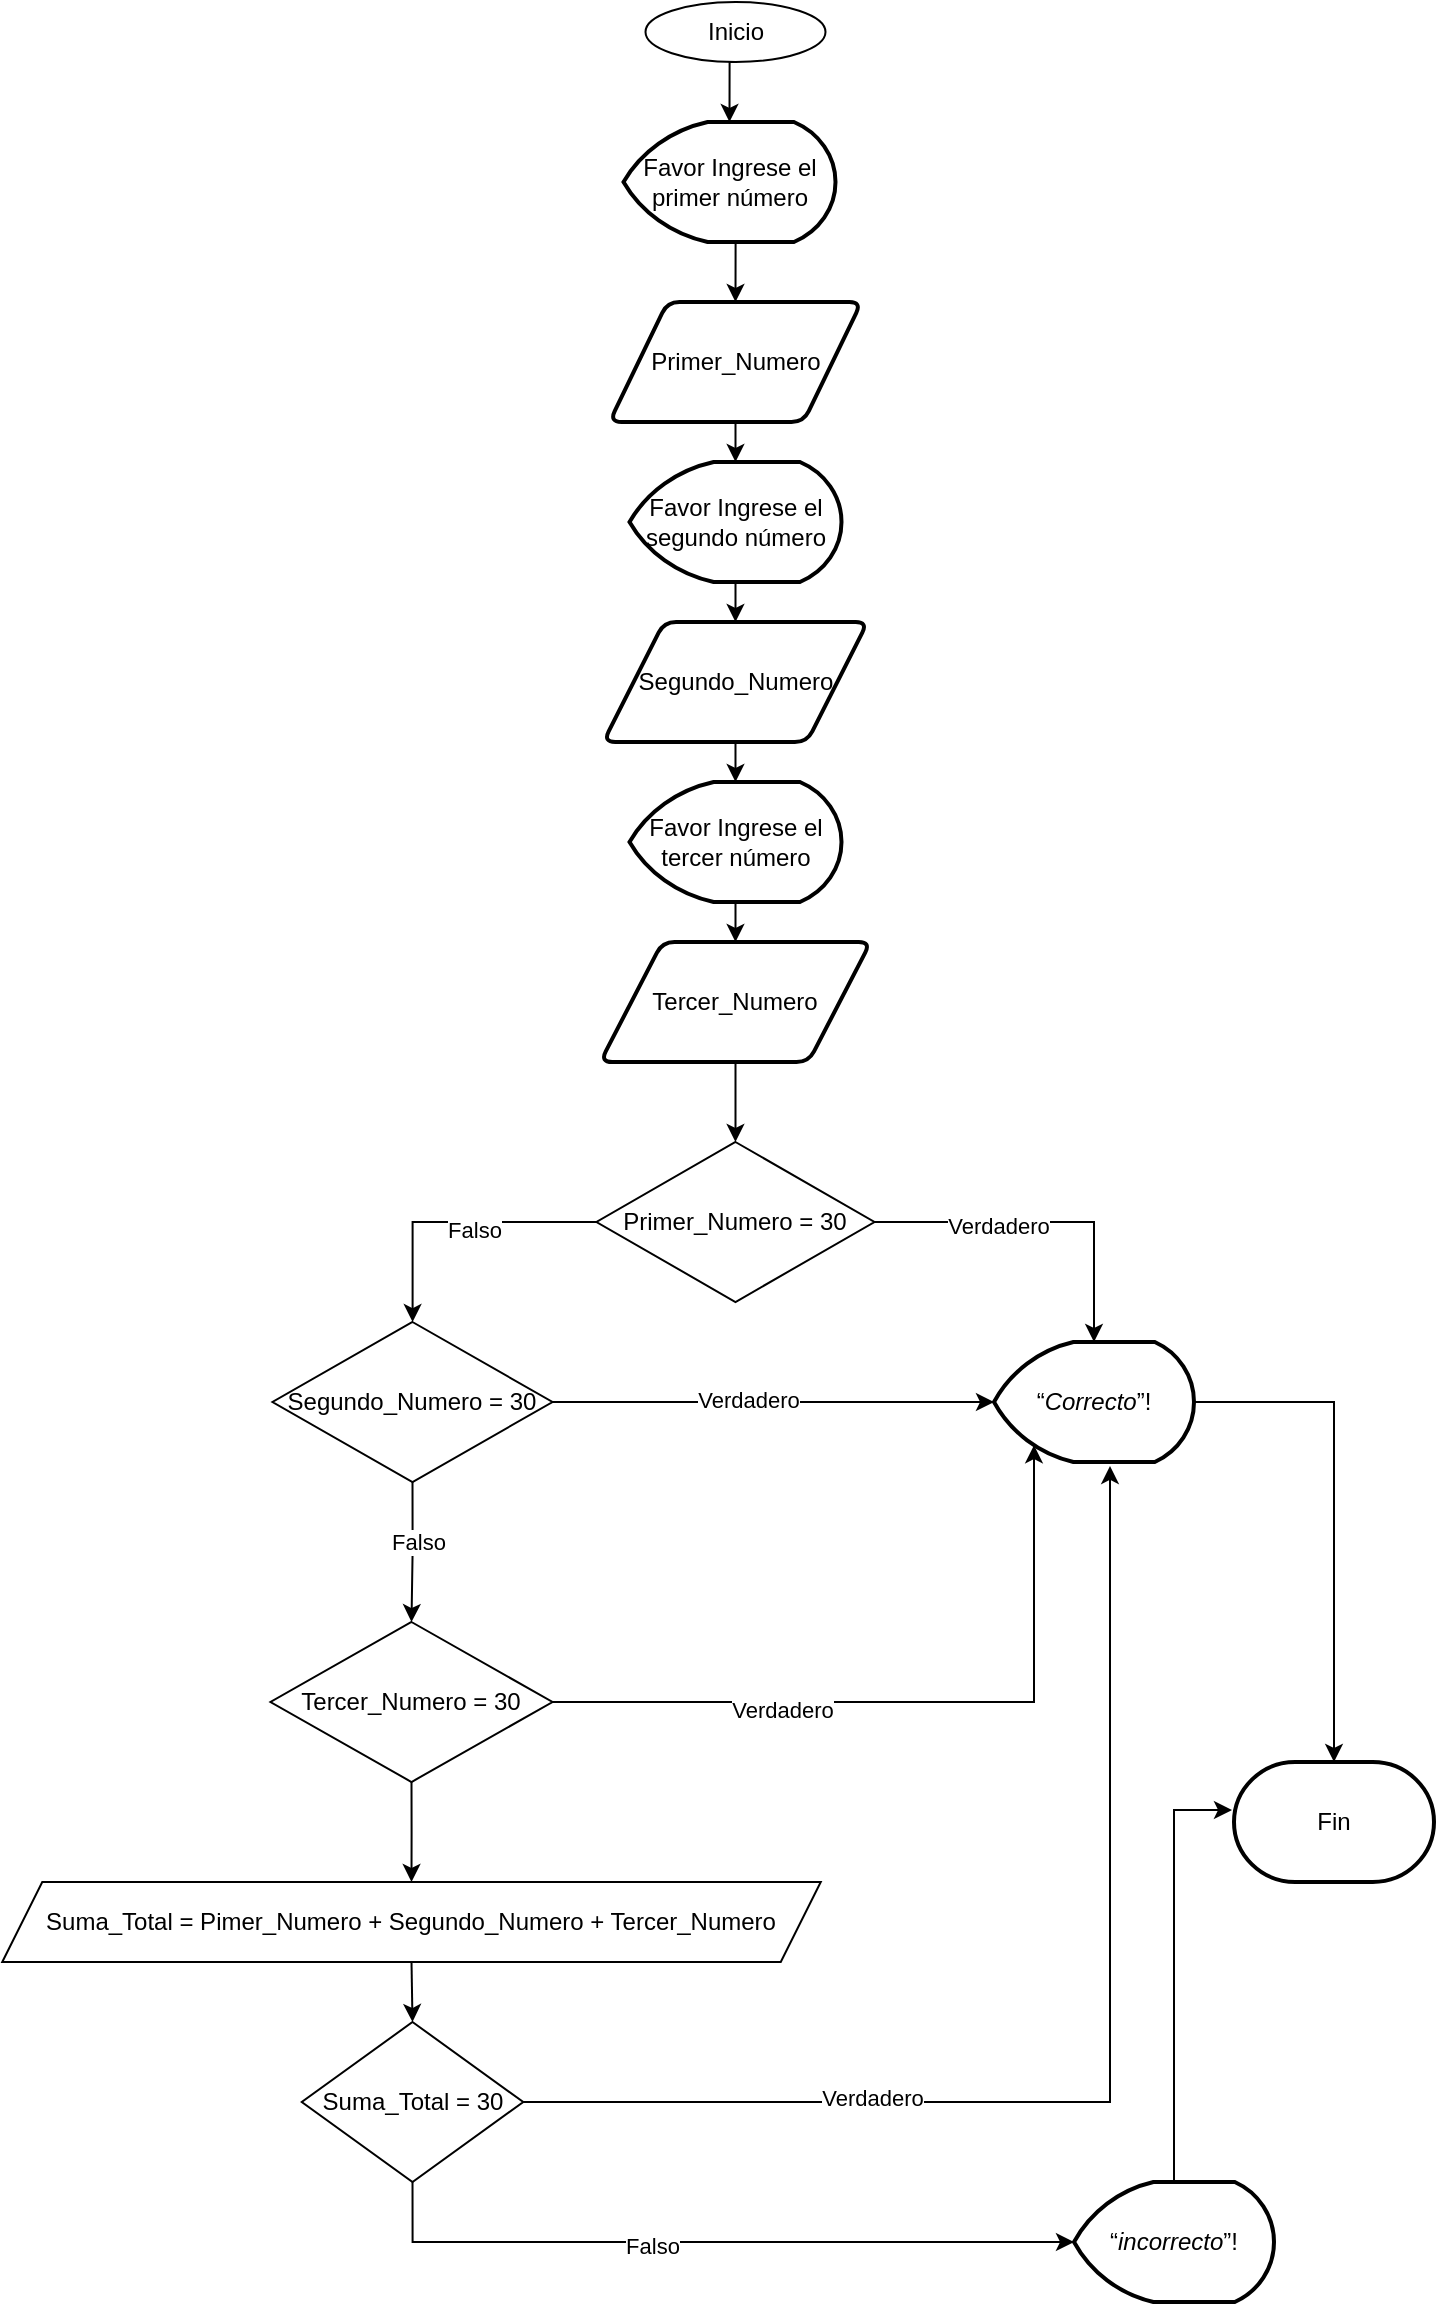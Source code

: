 <mxfile version="24.5.5" type="device">
  <diagram id="C5RBs43oDa-KdzZeNtuy" name="Page-1">
    <mxGraphModel dx="1674" dy="746" grid="1" gridSize="10" guides="1" tooltips="1" connect="1" arrows="1" fold="1" page="1" pageScale="1" pageWidth="827" pageHeight="1169" math="0" shadow="0">
      <root>
        <mxCell id="WIyWlLk6GJQsqaUBKTNV-0" />
        <mxCell id="WIyWlLk6GJQsqaUBKTNV-1" parent="WIyWlLk6GJQsqaUBKTNV-0" />
        <mxCell id="nVFPov22po1UaCl6aJbZ-0" value="Inicio" style="ellipse;whiteSpace=wrap;html=1;" vertex="1" parent="WIyWlLk6GJQsqaUBKTNV-1">
          <mxGeometry x="375.75" y="30" width="90" height="30" as="geometry" />
        </mxCell>
        <mxCell id="nVFPov22po1UaCl6aJbZ-10" style="edgeStyle=orthogonalEdgeStyle;rounded=0;orthogonalLoop=1;jettySize=auto;html=1;exitX=0.5;exitY=1;exitDx=0;exitDy=0;exitPerimeter=0;entryX=0.5;entryY=0;entryDx=0;entryDy=0;" edge="1" parent="WIyWlLk6GJQsqaUBKTNV-1" source="nVFPov22po1UaCl6aJbZ-2" target="nVFPov22po1UaCl6aJbZ-4">
          <mxGeometry relative="1" as="geometry" />
        </mxCell>
        <mxCell id="nVFPov22po1UaCl6aJbZ-2" value="Favor Ingrese el primer número" style="strokeWidth=2;html=1;shape=mxgraph.flowchart.display;whiteSpace=wrap;" vertex="1" parent="WIyWlLk6GJQsqaUBKTNV-1">
          <mxGeometry x="364.75" y="90" width="106" height="60" as="geometry" />
        </mxCell>
        <mxCell id="nVFPov22po1UaCl6aJbZ-4" value="Primer_Numero" style="shape=parallelogram;html=1;strokeWidth=2;perimeter=parallelogramPerimeter;whiteSpace=wrap;rounded=1;arcSize=12;size=0.23;" vertex="1" parent="WIyWlLk6GJQsqaUBKTNV-1">
          <mxGeometry x="357.75" y="180" width="126" height="60" as="geometry" />
        </mxCell>
        <mxCell id="nVFPov22po1UaCl6aJbZ-12" style="edgeStyle=orthogonalEdgeStyle;rounded=0;orthogonalLoop=1;jettySize=auto;html=1;exitX=0.5;exitY=1;exitDx=0;exitDy=0;exitPerimeter=0;entryX=0.5;entryY=0;entryDx=0;entryDy=0;" edge="1" parent="WIyWlLk6GJQsqaUBKTNV-1" source="nVFPov22po1UaCl6aJbZ-5" target="nVFPov22po1UaCl6aJbZ-6">
          <mxGeometry relative="1" as="geometry" />
        </mxCell>
        <mxCell id="nVFPov22po1UaCl6aJbZ-5" value="Favor Ingrese el segundo número" style="strokeWidth=2;html=1;shape=mxgraph.flowchart.display;whiteSpace=wrap;" vertex="1" parent="WIyWlLk6GJQsqaUBKTNV-1">
          <mxGeometry x="367.75" y="260" width="106" height="60" as="geometry" />
        </mxCell>
        <mxCell id="nVFPov22po1UaCl6aJbZ-6" value="Segundo_Numero" style="shape=parallelogram;html=1;strokeWidth=2;perimeter=parallelogramPerimeter;whiteSpace=wrap;rounded=1;arcSize=12;size=0.23;" vertex="1" parent="WIyWlLk6GJQsqaUBKTNV-1">
          <mxGeometry x="354.62" y="340" width="132.25" height="60" as="geometry" />
        </mxCell>
        <mxCell id="nVFPov22po1UaCl6aJbZ-14" style="edgeStyle=orthogonalEdgeStyle;rounded=0;orthogonalLoop=1;jettySize=auto;html=1;exitX=0.5;exitY=1;exitDx=0;exitDy=0;exitPerimeter=0;entryX=0.5;entryY=0;entryDx=0;entryDy=0;" edge="1" parent="WIyWlLk6GJQsqaUBKTNV-1" source="nVFPov22po1UaCl6aJbZ-7" target="nVFPov22po1UaCl6aJbZ-8">
          <mxGeometry relative="1" as="geometry" />
        </mxCell>
        <mxCell id="nVFPov22po1UaCl6aJbZ-7" value="Favor Ingrese el tercer número" style="strokeWidth=2;html=1;shape=mxgraph.flowchart.display;whiteSpace=wrap;" vertex="1" parent="WIyWlLk6GJQsqaUBKTNV-1">
          <mxGeometry x="367.75" y="420" width="106" height="60" as="geometry" />
        </mxCell>
        <mxCell id="nVFPov22po1UaCl6aJbZ-22" style="edgeStyle=orthogonalEdgeStyle;rounded=0;orthogonalLoop=1;jettySize=auto;html=1;exitX=0.5;exitY=1;exitDx=0;exitDy=0;entryX=0.5;entryY=0;entryDx=0;entryDy=0;" edge="1" parent="WIyWlLk6GJQsqaUBKTNV-1" source="nVFPov22po1UaCl6aJbZ-8" target="nVFPov22po1UaCl6aJbZ-21">
          <mxGeometry relative="1" as="geometry" />
        </mxCell>
        <mxCell id="nVFPov22po1UaCl6aJbZ-8" value="Tercer_Numero" style="shape=parallelogram;html=1;strokeWidth=2;perimeter=parallelogramPerimeter;whiteSpace=wrap;rounded=1;arcSize=12;size=0.23;" vertex="1" parent="WIyWlLk6GJQsqaUBKTNV-1">
          <mxGeometry x="353.12" y="500" width="135.25" height="60" as="geometry" />
        </mxCell>
        <mxCell id="nVFPov22po1UaCl6aJbZ-11" style="edgeStyle=orthogonalEdgeStyle;rounded=0;orthogonalLoop=1;jettySize=auto;html=1;exitX=0.5;exitY=1;exitDx=0;exitDy=0;entryX=0.5;entryY=0;entryDx=0;entryDy=0;entryPerimeter=0;" edge="1" parent="WIyWlLk6GJQsqaUBKTNV-1" source="nVFPov22po1UaCl6aJbZ-4" target="nVFPov22po1UaCl6aJbZ-5">
          <mxGeometry relative="1" as="geometry" />
        </mxCell>
        <mxCell id="nVFPov22po1UaCl6aJbZ-13" style="edgeStyle=orthogonalEdgeStyle;rounded=0;orthogonalLoop=1;jettySize=auto;html=1;exitX=0.5;exitY=1;exitDx=0;exitDy=0;entryX=0.5;entryY=0;entryDx=0;entryDy=0;entryPerimeter=0;" edge="1" parent="WIyWlLk6GJQsqaUBKTNV-1" source="nVFPov22po1UaCl6aJbZ-6" target="nVFPov22po1UaCl6aJbZ-7">
          <mxGeometry relative="1" as="geometry" />
        </mxCell>
        <mxCell id="nVFPov22po1UaCl6aJbZ-16" style="edgeStyle=orthogonalEdgeStyle;rounded=0;orthogonalLoop=1;jettySize=auto;html=1;exitX=0.5;exitY=1;exitDx=0;exitDy=0;entryX=0.5;entryY=0;entryDx=0;entryDy=0;entryPerimeter=0;" edge="1" parent="WIyWlLk6GJQsqaUBKTNV-1" source="nVFPov22po1UaCl6aJbZ-0" target="nVFPov22po1UaCl6aJbZ-2">
          <mxGeometry relative="1" as="geometry" />
        </mxCell>
        <mxCell id="nVFPov22po1UaCl6aJbZ-41" style="edgeStyle=orthogonalEdgeStyle;rounded=0;orthogonalLoop=1;jettySize=auto;html=1;exitX=0.5;exitY=1;exitDx=0;exitDy=0;entryX=0.5;entryY=0;entryDx=0;entryDy=0;" edge="1" parent="WIyWlLk6GJQsqaUBKTNV-1" source="nVFPov22po1UaCl6aJbZ-18" target="nVFPov22po1UaCl6aJbZ-39">
          <mxGeometry relative="1" as="geometry" />
        </mxCell>
        <mxCell id="nVFPov22po1UaCl6aJbZ-18" value="Suma_Total = Pimer_Numero + Segundo_Numero + Tercer_Numero" style="shape=parallelogram;perimeter=parallelogramPerimeter;whiteSpace=wrap;html=1;fixedSize=1;" vertex="1" parent="WIyWlLk6GJQsqaUBKTNV-1">
          <mxGeometry x="54.13" y="970" width="409.25" height="40" as="geometry" />
        </mxCell>
        <mxCell id="nVFPov22po1UaCl6aJbZ-24" style="edgeStyle=orthogonalEdgeStyle;rounded=0;orthogonalLoop=1;jettySize=auto;html=1;exitX=0;exitY=0.5;exitDx=0;exitDy=0;" edge="1" parent="WIyWlLk6GJQsqaUBKTNV-1" source="nVFPov22po1UaCl6aJbZ-21" target="nVFPov22po1UaCl6aJbZ-23">
          <mxGeometry relative="1" as="geometry" />
        </mxCell>
        <mxCell id="nVFPov22po1UaCl6aJbZ-25" value="Falso" style="edgeLabel;html=1;align=center;verticalAlign=middle;resizable=0;points=[];" vertex="1" connectable="0" parent="nVFPov22po1UaCl6aJbZ-24">
          <mxGeometry x="-0.137" y="4" relative="1" as="geometry">
            <mxPoint as="offset" />
          </mxGeometry>
        </mxCell>
        <mxCell id="nVFPov22po1UaCl6aJbZ-21" value="Primer_Numero = 30" style="rhombus;whiteSpace=wrap;html=1;" vertex="1" parent="WIyWlLk6GJQsqaUBKTNV-1">
          <mxGeometry x="351.24" y="600" width="139" height="80" as="geometry" />
        </mxCell>
        <mxCell id="nVFPov22po1UaCl6aJbZ-28" style="edgeStyle=orthogonalEdgeStyle;rounded=0;orthogonalLoop=1;jettySize=auto;html=1;exitX=0.5;exitY=1;exitDx=0;exitDy=0;entryX=0.5;entryY=0;entryDx=0;entryDy=0;" edge="1" parent="WIyWlLk6GJQsqaUBKTNV-1" source="nVFPov22po1UaCl6aJbZ-23" target="nVFPov22po1UaCl6aJbZ-26">
          <mxGeometry relative="1" as="geometry" />
        </mxCell>
        <mxCell id="nVFPov22po1UaCl6aJbZ-29" value="Falso" style="edgeLabel;html=1;align=center;verticalAlign=middle;resizable=0;points=[];" vertex="1" connectable="0" parent="nVFPov22po1UaCl6aJbZ-28">
          <mxGeometry x="-0.149" y="2" relative="1" as="geometry">
            <mxPoint as="offset" />
          </mxGeometry>
        </mxCell>
        <mxCell id="nVFPov22po1UaCl6aJbZ-32" style="edgeStyle=orthogonalEdgeStyle;rounded=0;orthogonalLoop=1;jettySize=auto;html=1;exitX=1;exitY=0.5;exitDx=0;exitDy=0;" edge="1" parent="WIyWlLk6GJQsqaUBKTNV-1" source="nVFPov22po1UaCl6aJbZ-23" target="nVFPov22po1UaCl6aJbZ-30">
          <mxGeometry relative="1" as="geometry" />
        </mxCell>
        <mxCell id="nVFPov22po1UaCl6aJbZ-35" value="Verdadero" style="edgeLabel;html=1;align=center;verticalAlign=middle;resizable=0;points=[];" vertex="1" connectable="0" parent="nVFPov22po1UaCl6aJbZ-32">
          <mxGeometry x="-0.123" y="1" relative="1" as="geometry">
            <mxPoint as="offset" />
          </mxGeometry>
        </mxCell>
        <mxCell id="nVFPov22po1UaCl6aJbZ-23" value="Segundo_Numero = 30" style="rhombus;whiteSpace=wrap;html=1;" vertex="1" parent="WIyWlLk6GJQsqaUBKTNV-1">
          <mxGeometry x="189.25" y="690" width="140" height="80" as="geometry" />
        </mxCell>
        <mxCell id="nVFPov22po1UaCl6aJbZ-40" style="edgeStyle=orthogonalEdgeStyle;rounded=0;orthogonalLoop=1;jettySize=auto;html=1;exitX=0.5;exitY=1;exitDx=0;exitDy=0;entryX=0.5;entryY=0;entryDx=0;entryDy=0;" edge="1" parent="WIyWlLk6GJQsqaUBKTNV-1" source="nVFPov22po1UaCl6aJbZ-26" target="nVFPov22po1UaCl6aJbZ-18">
          <mxGeometry relative="1" as="geometry" />
        </mxCell>
        <mxCell id="nVFPov22po1UaCl6aJbZ-26" value="Tercer_Numero = 30" style="rhombus;whiteSpace=wrap;html=1;" vertex="1" parent="WIyWlLk6GJQsqaUBKTNV-1">
          <mxGeometry x="188.25" y="840" width="141" height="80" as="geometry" />
        </mxCell>
        <mxCell id="nVFPov22po1UaCl6aJbZ-38" style="edgeStyle=orthogonalEdgeStyle;rounded=0;orthogonalLoop=1;jettySize=auto;html=1;exitX=1;exitY=0.5;exitDx=0;exitDy=0;exitPerimeter=0;" edge="1" parent="WIyWlLk6GJQsqaUBKTNV-1" source="nVFPov22po1UaCl6aJbZ-30" target="nVFPov22po1UaCl6aJbZ-37">
          <mxGeometry relative="1" as="geometry" />
        </mxCell>
        <mxCell id="nVFPov22po1UaCl6aJbZ-30" value="“&lt;span class=&quot;notion-enable-hover&quot; data-token-index=&quot;1&quot; style=&quot;font-style:italic&quot;&gt;Correcto&lt;/span&gt;”!" style="strokeWidth=2;html=1;shape=mxgraph.flowchart.display;whiteSpace=wrap;" vertex="1" parent="WIyWlLk6GJQsqaUBKTNV-1">
          <mxGeometry x="550" y="700" width="100" height="60" as="geometry" />
        </mxCell>
        <mxCell id="nVFPov22po1UaCl6aJbZ-31" style="edgeStyle=orthogonalEdgeStyle;rounded=0;orthogonalLoop=1;jettySize=auto;html=1;exitX=1;exitY=0.5;exitDx=0;exitDy=0;entryX=0.5;entryY=0;entryDx=0;entryDy=0;entryPerimeter=0;" edge="1" parent="WIyWlLk6GJQsqaUBKTNV-1" source="nVFPov22po1UaCl6aJbZ-21" target="nVFPov22po1UaCl6aJbZ-30">
          <mxGeometry relative="1" as="geometry" />
        </mxCell>
        <mxCell id="nVFPov22po1UaCl6aJbZ-36" value="Verdadero" style="edgeLabel;html=1;align=center;verticalAlign=middle;resizable=0;points=[];" vertex="1" connectable="0" parent="nVFPov22po1UaCl6aJbZ-31">
          <mxGeometry x="-0.272" y="-2" relative="1" as="geometry">
            <mxPoint as="offset" />
          </mxGeometry>
        </mxCell>
        <mxCell id="nVFPov22po1UaCl6aJbZ-33" style="edgeStyle=orthogonalEdgeStyle;rounded=0;orthogonalLoop=1;jettySize=auto;html=1;exitX=1;exitY=0.5;exitDx=0;exitDy=0;entryX=0.2;entryY=0.86;entryDx=0;entryDy=0;entryPerimeter=0;" edge="1" parent="WIyWlLk6GJQsqaUBKTNV-1" source="nVFPov22po1UaCl6aJbZ-26" target="nVFPov22po1UaCl6aJbZ-30">
          <mxGeometry relative="1" as="geometry" />
        </mxCell>
        <mxCell id="nVFPov22po1UaCl6aJbZ-34" value="Verdadero" style="edgeLabel;html=1;align=center;verticalAlign=middle;resizable=0;points=[];" vertex="1" connectable="0" parent="nVFPov22po1UaCl6aJbZ-33">
          <mxGeometry x="-0.382" y="-4" relative="1" as="geometry">
            <mxPoint as="offset" />
          </mxGeometry>
        </mxCell>
        <mxCell id="nVFPov22po1UaCl6aJbZ-37" value="Fin" style="strokeWidth=2;html=1;shape=mxgraph.flowchart.terminator;whiteSpace=wrap;" vertex="1" parent="WIyWlLk6GJQsqaUBKTNV-1">
          <mxGeometry x="670" y="910" width="100" height="60" as="geometry" />
        </mxCell>
        <mxCell id="nVFPov22po1UaCl6aJbZ-44" style="edgeStyle=orthogonalEdgeStyle;rounded=0;orthogonalLoop=1;jettySize=auto;html=1;exitX=0.5;exitY=1;exitDx=0;exitDy=0;" edge="1" parent="WIyWlLk6GJQsqaUBKTNV-1" source="nVFPov22po1UaCl6aJbZ-39" target="nVFPov22po1UaCl6aJbZ-43">
          <mxGeometry relative="1" as="geometry" />
        </mxCell>
        <mxCell id="nVFPov22po1UaCl6aJbZ-47" value="Falso" style="edgeLabel;html=1;align=center;verticalAlign=middle;resizable=0;points=[];" vertex="1" connectable="0" parent="nVFPov22po1UaCl6aJbZ-44">
          <mxGeometry x="-0.17" y="-2" relative="1" as="geometry">
            <mxPoint as="offset" />
          </mxGeometry>
        </mxCell>
        <mxCell id="nVFPov22po1UaCl6aJbZ-39" value="Suma_Total = 30" style="rhombus;whiteSpace=wrap;html=1;" vertex="1" parent="WIyWlLk6GJQsqaUBKTNV-1">
          <mxGeometry x="203.88" y="1040" width="110.75" height="80" as="geometry" />
        </mxCell>
        <mxCell id="nVFPov22po1UaCl6aJbZ-42" style="edgeStyle=orthogonalEdgeStyle;rounded=0;orthogonalLoop=1;jettySize=auto;html=1;exitX=1;exitY=0.5;exitDx=0;exitDy=0;entryX=0.58;entryY=1.033;entryDx=0;entryDy=0;entryPerimeter=0;" edge="1" parent="WIyWlLk6GJQsqaUBKTNV-1" source="nVFPov22po1UaCl6aJbZ-39" target="nVFPov22po1UaCl6aJbZ-30">
          <mxGeometry relative="1" as="geometry" />
        </mxCell>
        <mxCell id="nVFPov22po1UaCl6aJbZ-46" value="Verdadero" style="edgeLabel;html=1;align=center;verticalAlign=middle;resizable=0;points=[];" vertex="1" connectable="0" parent="nVFPov22po1UaCl6aJbZ-42">
          <mxGeometry x="-0.43" y="2" relative="1" as="geometry">
            <mxPoint as="offset" />
          </mxGeometry>
        </mxCell>
        <mxCell id="nVFPov22po1UaCl6aJbZ-43" value="“&lt;span class=&quot;notion-enable-hover&quot; data-token-index=&quot;1&quot; style=&quot;font-style:italic&quot;&gt;incorrecto&lt;/span&gt;”!" style="strokeWidth=2;html=1;shape=mxgraph.flowchart.display;whiteSpace=wrap;" vertex="1" parent="WIyWlLk6GJQsqaUBKTNV-1">
          <mxGeometry x="590" y="1120" width="100" height="60" as="geometry" />
        </mxCell>
        <mxCell id="nVFPov22po1UaCl6aJbZ-45" style="edgeStyle=orthogonalEdgeStyle;rounded=0;orthogonalLoop=1;jettySize=auto;html=1;exitX=0.5;exitY=0;exitDx=0;exitDy=0;exitPerimeter=0;entryX=-0.01;entryY=0.4;entryDx=0;entryDy=0;entryPerimeter=0;" edge="1" parent="WIyWlLk6GJQsqaUBKTNV-1" source="nVFPov22po1UaCl6aJbZ-43" target="nVFPov22po1UaCl6aJbZ-37">
          <mxGeometry relative="1" as="geometry" />
        </mxCell>
      </root>
    </mxGraphModel>
  </diagram>
</mxfile>
